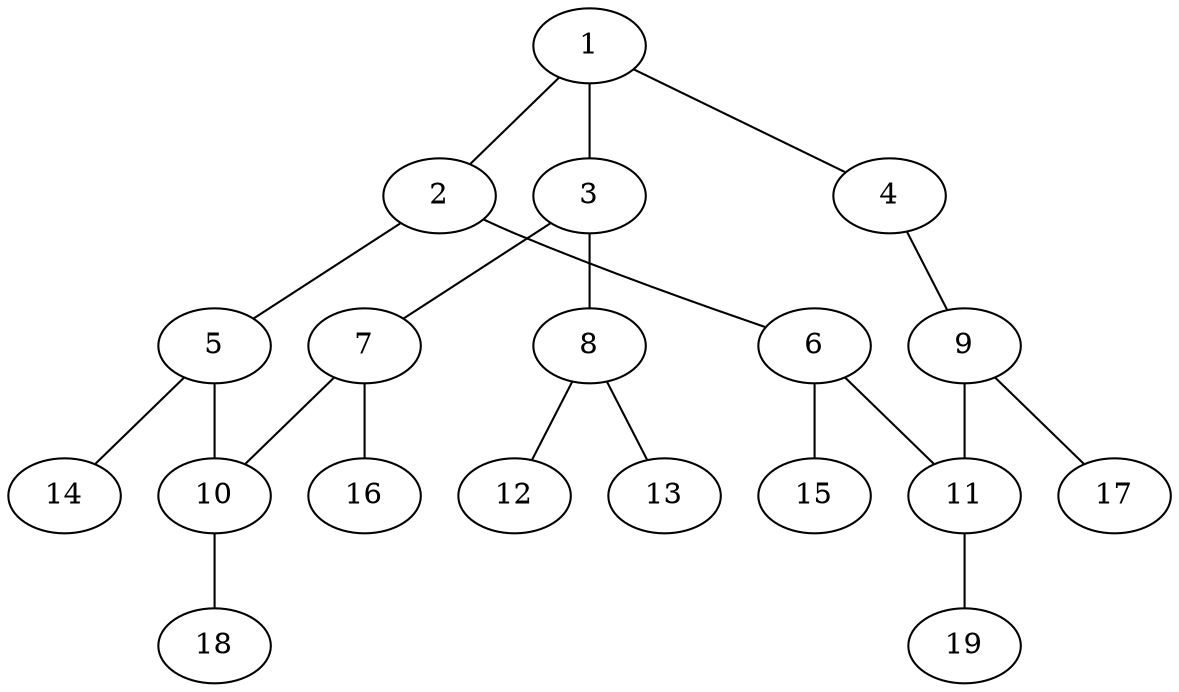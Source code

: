 graph molecule_363 {
	1	 [chem=C];
	2	 [chem=C];
	1 -- 2	 [valence=1];
	3	 [chem=C];
	1 -- 3	 [valence=1];
	4	 [chem=N];
	1 -- 4	 [valence=2];
	5	 [chem=C];
	2 -- 5	 [valence=1];
	6	 [chem=C];
	2 -- 6	 [valence=2];
	7	 [chem=C];
	3 -- 7	 [valence=2];
	8	 [chem=N];
	3 -- 8	 [valence=1];
	9	 [chem=C];
	4 -- 9	 [valence=1];
	10	 [chem=C];
	5 -- 10	 [valence=2];
	14	 [chem=H];
	5 -- 14	 [valence=1];
	11	 [chem=C];
	6 -- 11	 [valence=1];
	15	 [chem=H];
	6 -- 15	 [valence=1];
	7 -- 10	 [valence=1];
	16	 [chem=H];
	7 -- 16	 [valence=1];
	12	 [chem=O];
	8 -- 12	 [valence=2];
	13	 [chem=O];
	8 -- 13	 [valence=1];
	9 -- 11	 [valence=2];
	17	 [chem=H];
	9 -- 17	 [valence=1];
	18	 [chem=H];
	10 -- 18	 [valence=1];
	19	 [chem=H];
	11 -- 19	 [valence=1];
}
